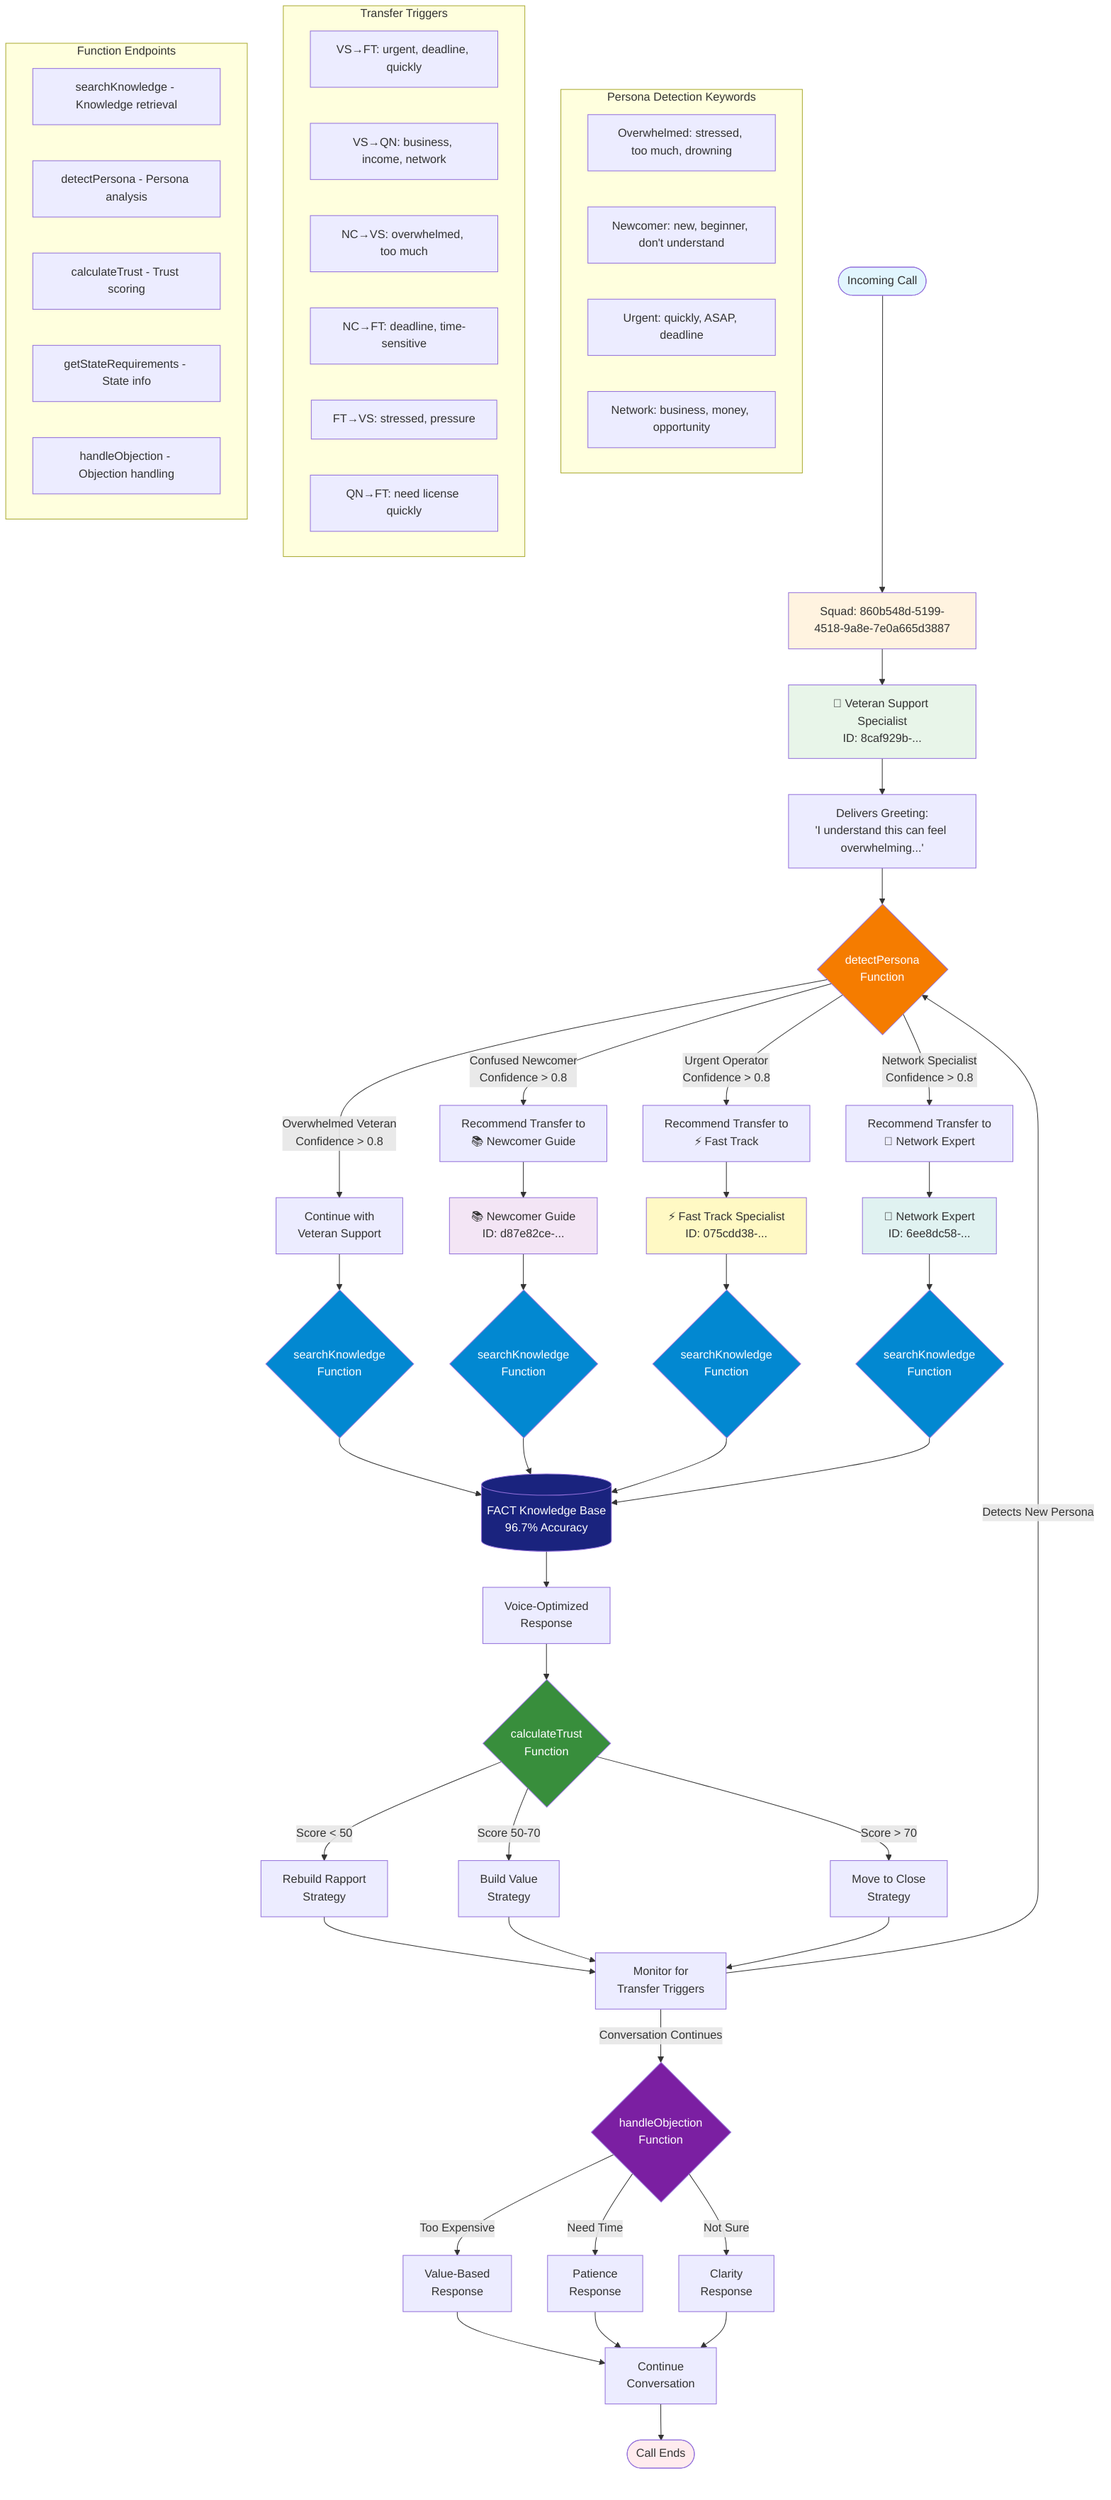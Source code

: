 graph TB
    Start([Incoming Call]) --> Squad[Squad: 860b548d-5199-4518-9a8e-7e0a665d3887]
    
    Squad --> VS[🤝 Veteran Support Specialist<br/>ID: 8caf929b-...]
    
    VS --> VSGreet[Delivers Greeting:<br/>'I understand this can feel overwhelming...']
    
    VSGreet --> DetectPersona{detectPersona<br/>Function}
    
    DetectPersona --> |Overwhelmed Veteran<br/>Confidence > 0.8| StayVS[Continue with<br/>Veteran Support]
    DetectPersona --> |Confused Newcomer<br/>Confidence > 0.8| TransferNC[Recommend Transfer to<br/>📚 Newcomer Guide]
    DetectPersona --> |Urgent Operator<br/>Confidence > 0.8| TransferFT[Recommend Transfer to<br/>⚡ Fast Track]
    DetectPersona --> |Network Specialist<br/>Confidence > 0.8| TransferQN[Recommend Transfer to<br/>💼 Network Expert]
    
    TransferNC --> NC[📚 Newcomer Guide<br/>ID: d87e82ce-...]
    TransferFT --> FT[⚡ Fast Track Specialist<br/>ID: 075cdd38-...]
    TransferQN --> QN[💼 Network Expert<br/>ID: 6ee8dc58-...]
    
    StayVS --> SearchKnowledge1{searchKnowledge<br/>Function}
    NC --> SearchKnowledge2{searchKnowledge<br/>Function}
    FT --> SearchKnowledge3{searchKnowledge<br/>Function}
    QN --> SearchKnowledge4{searchKnowledge<br/>Function}
    
    SearchKnowledge1 & SearchKnowledge2 & SearchKnowledge3 & SearchKnowledge4 --> FACT[(FACT Knowledge Base<br/>96.7% Accuracy)]
    
    FACT --> Response[Voice-Optimized<br/>Response]
    
    Response --> Trust{calculateTrust<br/>Function}
    
    Trust --> |Score < 50| RebuildRapport[Rebuild Rapport<br/>Strategy]
    Trust --> |Score 50-70| BuildValue[Build Value<br/>Strategy]
    Trust --> |Score > 70| MoveToClose[Move to Close<br/>Strategy]
    
    RebuildRapport & BuildValue & MoveToClose --> Monitor[Monitor for<br/>Transfer Triggers]
    
    Monitor --> |Detects New Persona| DetectPersona
    Monitor --> |Conversation Continues| HandleObjection{handleObjection<br/>Function}
    
    HandleObjection --> |Too Expensive| ObjResponse1[Value-Based<br/>Response]
    HandleObjection --> |Need Time| ObjResponse2[Patience<br/>Response]
    HandleObjection --> |Not Sure| ObjResponse3[Clarity<br/>Response]
    
    ObjResponse1 & ObjResponse2 & ObjResponse3 --> Continue[Continue<br/>Conversation]
    
    Continue --> End([Call Ends])
    
    subgraph "Persona Detection Keywords"
        K1[Overwhelmed: stressed, too much, drowning]
        K2[Newcomer: new, beginner, don't understand]
        K3[Urgent: quickly, ASAP, deadline]
        K4[Network: business, money, opportunity]
    end
    
    subgraph "Transfer Triggers"
        T1[VS→FT: urgent, deadline, quickly]
        T2[VS→QN: business, income, network]
        T3[NC→VS: overwhelmed, too much]
        T4[NC→FT: deadline, time-sensitive]
        T5[FT→VS: stressed, pressure]
        T6[QN→FT: need license quickly]
    end
    
    subgraph "Function Endpoints"
        F1[searchKnowledge - Knowledge retrieval]
        F2[detectPersona - Persona analysis]
        F3[calculateTrust - Trust scoring]
        F4[getStateRequirements - State info]
        F5[handleObjection - Objection handling]
    end
    
    style Start fill:#e1f5fe
    style End fill:#ffebee
    style Squad fill:#fff3e0
    style VS fill:#e8f5e9
    style NC fill:#f3e5f5
    style FT fill:#fff9c4
    style QN fill:#e0f2f1
    style FACT fill:#1a237e,color:#fff
    style DetectPersona fill:#f57c00,color:#fff
    style Trust fill:#388e3c,color:#fff
    style SearchKnowledge1 fill:#0288d1,color:#fff
    style SearchKnowledge2 fill:#0288d1,color:#fff
    style SearchKnowledge3 fill:#0288d1,color:#fff
    style SearchKnowledge4 fill:#0288d1,color:#fff
    style HandleObjection fill:#7b1fa2,color:#fff